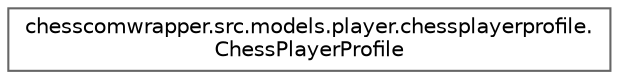 digraph "Graphical Class Hierarchy"
{
 // LATEX_PDF_SIZE
  bgcolor="transparent";
  edge [fontname=Helvetica,fontsize=10,labelfontname=Helvetica,labelfontsize=10];
  node [fontname=Helvetica,fontsize=10,shape=box,height=0.2,width=0.4];
  rankdir="LR";
  Node0 [label="chesscomwrapper.src.models.player.chessplayerprofile.\lChessPlayerProfile",height=0.2,width=0.4,color="grey40", fillcolor="white", style="filled",URL="$classchesscomwrapper_1_1src_1_1models_1_1player_1_1chessplayerprofile_1_1_chess_player_profile.html",tooltip=" "];
}
